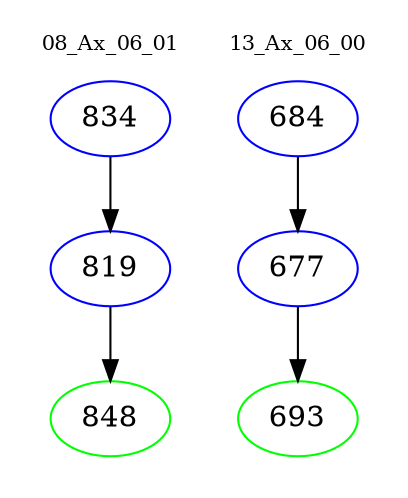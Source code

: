 digraph{
subgraph cluster_0 {
color = white
label = "08_Ax_06_01";
fontsize=10;
T0_834 [label="834", color="blue"]
T0_834 -> T0_819 [color="black"]
T0_819 [label="819", color="blue"]
T0_819 -> T0_848 [color="black"]
T0_848 [label="848", color="green"]
}
subgraph cluster_1 {
color = white
label = "13_Ax_06_00";
fontsize=10;
T1_684 [label="684", color="blue"]
T1_684 -> T1_677 [color="black"]
T1_677 [label="677", color="blue"]
T1_677 -> T1_693 [color="black"]
T1_693 [label="693", color="green"]
}
}
